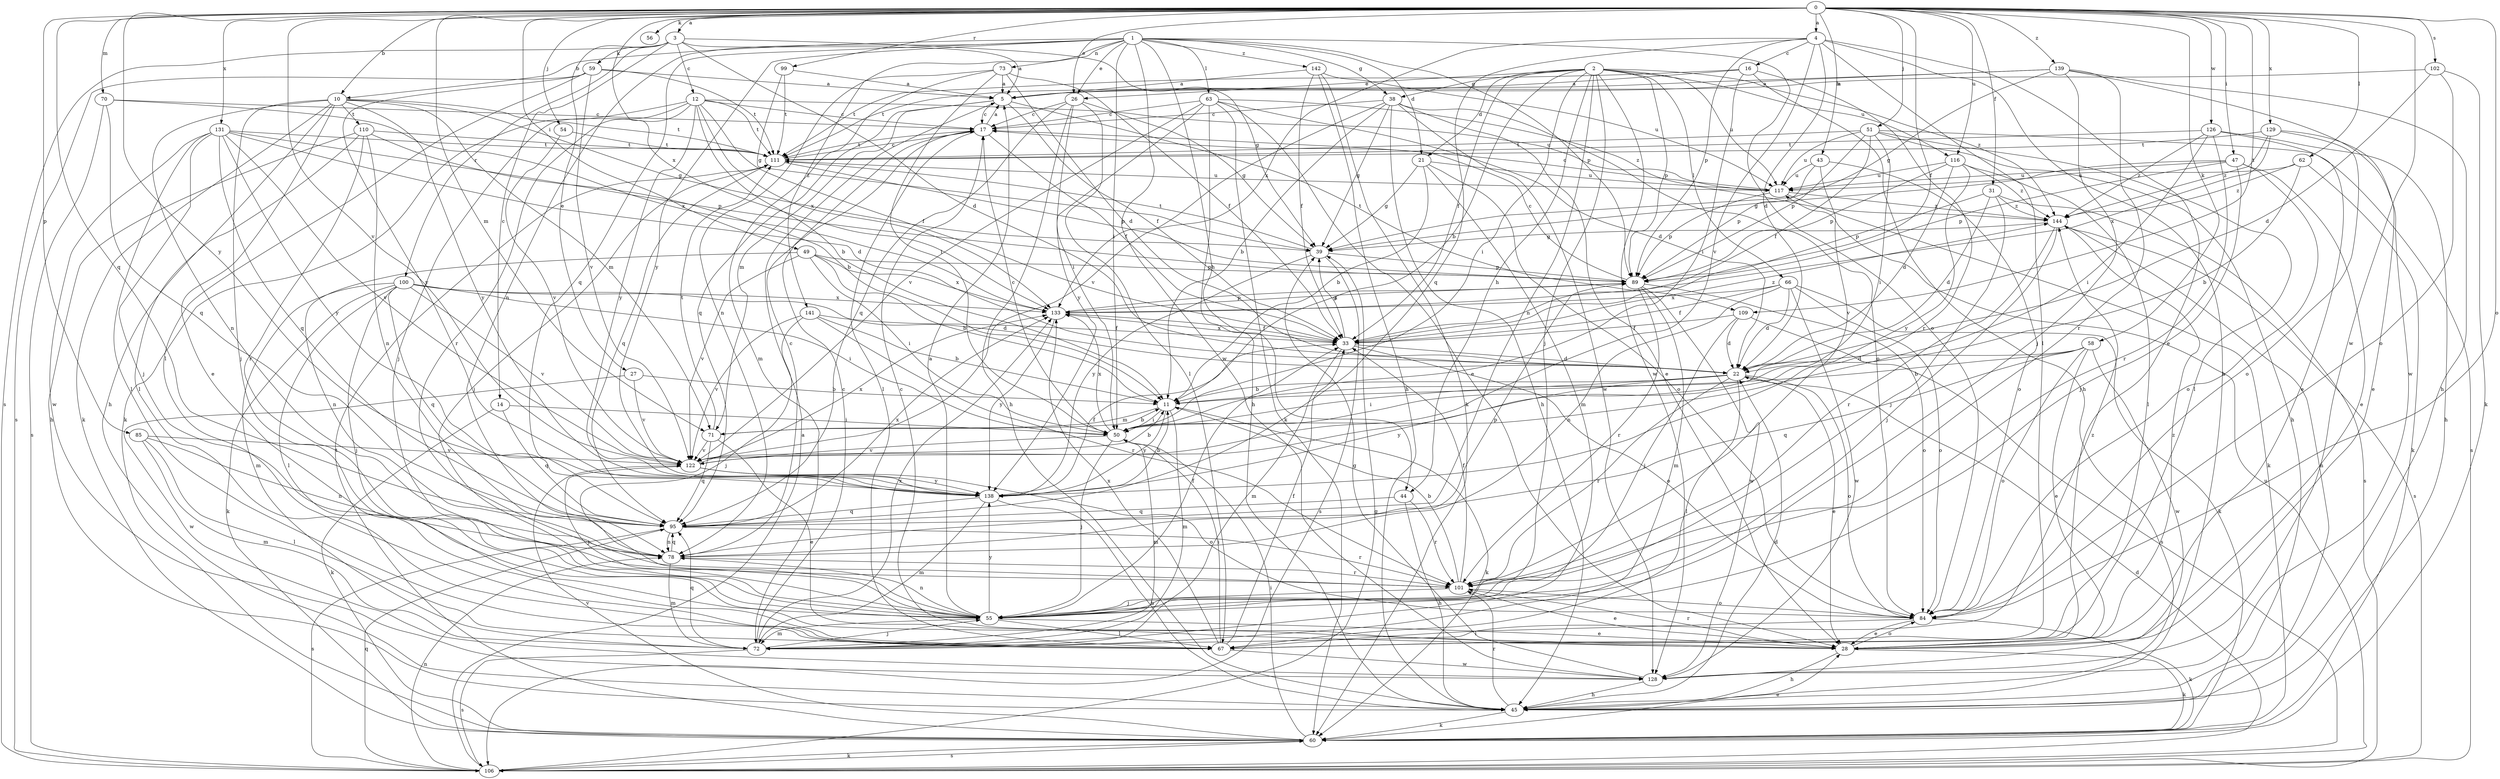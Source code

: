 strict digraph  {
0;
1;
2;
3;
4;
5;
10;
11;
12;
14;
16;
17;
21;
22;
26;
27;
28;
31;
33;
38;
39;
43;
44;
45;
47;
49;
50;
51;
54;
55;
56;
58;
59;
60;
62;
63;
66;
67;
70;
71;
72;
73;
78;
84;
85;
89;
95;
99;
100;
101;
102;
106;
109;
110;
111;
116;
117;
122;
126;
128;
129;
131;
133;
138;
139;
141;
142;
144;
0 -> 3  [label=a];
0 -> 4  [label=a];
0 -> 10  [label=b];
0 -> 26  [label=e];
0 -> 31  [label=f];
0 -> 33  [label=f];
0 -> 43  [label=h];
0 -> 47  [label=i];
0 -> 49  [label=i];
0 -> 51  [label=j];
0 -> 54  [label=j];
0 -> 56  [label=k];
0 -> 58  [label=k];
0 -> 62  [label=l];
0 -> 70  [label=m];
0 -> 71  [label=m];
0 -> 84  [label=o];
0 -> 85  [label=p];
0 -> 95  [label=q];
0 -> 99  [label=r];
0 -> 102  [label=s];
0 -> 109  [label=t];
0 -> 116  [label=u];
0 -> 122  [label=v];
0 -> 126  [label=w];
0 -> 128  [label=w];
0 -> 129  [label=x];
0 -> 131  [label=x];
0 -> 133  [label=x];
0 -> 138  [label=y];
0 -> 139  [label=z];
1 -> 10  [label=b];
1 -> 21  [label=d];
1 -> 26  [label=e];
1 -> 38  [label=g];
1 -> 44  [label=h];
1 -> 50  [label=i];
1 -> 63  [label=l];
1 -> 73  [label=n];
1 -> 78  [label=n];
1 -> 84  [label=o];
1 -> 89  [label=p];
1 -> 95  [label=q];
1 -> 128  [label=w];
1 -> 138  [label=y];
1 -> 141  [label=z];
1 -> 142  [label=z];
2 -> 11  [label=b];
2 -> 21  [label=d];
2 -> 26  [label=e];
2 -> 33  [label=f];
2 -> 38  [label=g];
2 -> 44  [label=h];
2 -> 50  [label=i];
2 -> 55  [label=j];
2 -> 66  [label=l];
2 -> 78  [label=n];
2 -> 89  [label=p];
2 -> 116  [label=u];
2 -> 117  [label=u];
2 -> 128  [label=w];
2 -> 144  [label=z];
3 -> 5  [label=a];
3 -> 12  [label=c];
3 -> 14  [label=c];
3 -> 22  [label=d];
3 -> 27  [label=e];
3 -> 39  [label=g];
3 -> 59  [label=k];
3 -> 100  [label=r];
3 -> 106  [label=s];
4 -> 16  [label=c];
4 -> 22  [label=d];
4 -> 28  [label=e];
4 -> 45  [label=h];
4 -> 67  [label=l];
4 -> 89  [label=p];
4 -> 95  [label=q];
4 -> 122  [label=v];
4 -> 133  [label=x];
5 -> 17  [label=c];
5 -> 33  [label=f];
5 -> 71  [label=m];
5 -> 95  [label=q];
5 -> 109  [label=t];
10 -> 28  [label=e];
10 -> 39  [label=g];
10 -> 45  [label=h];
10 -> 55  [label=j];
10 -> 60  [label=k];
10 -> 71  [label=m];
10 -> 78  [label=n];
10 -> 110  [label=t];
10 -> 111  [label=t];
10 -> 138  [label=y];
11 -> 50  [label=i];
11 -> 60  [label=k];
11 -> 71  [label=m];
11 -> 72  [label=m];
11 -> 138  [label=y];
12 -> 11  [label=b];
12 -> 17  [label=c];
12 -> 33  [label=f];
12 -> 55  [label=j];
12 -> 60  [label=k];
12 -> 101  [label=r];
12 -> 111  [label=t];
12 -> 117  [label=u];
12 -> 133  [label=x];
12 -> 138  [label=y];
14 -> 50  [label=i];
14 -> 60  [label=k];
14 -> 95  [label=q];
16 -> 5  [label=a];
16 -> 45  [label=h];
16 -> 50  [label=i];
16 -> 101  [label=r];
16 -> 111  [label=t];
17 -> 5  [label=a];
17 -> 33  [label=f];
17 -> 67  [label=l];
17 -> 111  [label=t];
21 -> 11  [label=b];
21 -> 39  [label=g];
21 -> 72  [label=m];
21 -> 84  [label=o];
21 -> 117  [label=u];
22 -> 11  [label=b];
22 -> 28  [label=e];
22 -> 50  [label=i];
22 -> 67  [label=l];
22 -> 84  [label=o];
22 -> 101  [label=r];
22 -> 138  [label=y];
26 -> 17  [label=c];
26 -> 39  [label=g];
26 -> 45  [label=h];
26 -> 50  [label=i];
26 -> 67  [label=l];
26 -> 95  [label=q];
27 -> 11  [label=b];
27 -> 122  [label=v];
27 -> 128  [label=w];
28 -> 17  [label=c];
28 -> 45  [label=h];
28 -> 60  [label=k];
28 -> 84  [label=o];
28 -> 101  [label=r];
28 -> 144  [label=z];
31 -> 22  [label=d];
31 -> 55  [label=j];
31 -> 89  [label=p];
31 -> 106  [label=s];
31 -> 144  [label=z];
33 -> 22  [label=d];
33 -> 39  [label=g];
33 -> 72  [label=m];
33 -> 84  [label=o];
33 -> 133  [label=x];
33 -> 144  [label=z];
38 -> 11  [label=b];
38 -> 17  [label=c];
38 -> 28  [label=e];
38 -> 39  [label=g];
38 -> 45  [label=h];
38 -> 84  [label=o];
38 -> 122  [label=v];
38 -> 128  [label=w];
39 -> 89  [label=p];
39 -> 106  [label=s];
39 -> 111  [label=t];
39 -> 138  [label=y];
43 -> 84  [label=o];
43 -> 89  [label=p];
43 -> 117  [label=u];
43 -> 122  [label=v];
44 -> 45  [label=h];
44 -> 95  [label=q];
44 -> 101  [label=r];
45 -> 22  [label=d];
45 -> 60  [label=k];
45 -> 101  [label=r];
47 -> 28  [label=e];
47 -> 39  [label=g];
47 -> 55  [label=j];
47 -> 84  [label=o];
47 -> 89  [label=p];
47 -> 117  [label=u];
49 -> 11  [label=b];
49 -> 50  [label=i];
49 -> 78  [label=n];
49 -> 89  [label=p];
49 -> 122  [label=v];
49 -> 133  [label=x];
50 -> 17  [label=c];
50 -> 55  [label=j];
50 -> 72  [label=m];
50 -> 122  [label=v];
50 -> 133  [label=x];
51 -> 33  [label=f];
51 -> 45  [label=h];
51 -> 50  [label=i];
51 -> 67  [label=l];
51 -> 89  [label=p];
51 -> 106  [label=s];
51 -> 111  [label=t];
51 -> 117  [label=u];
54 -> 111  [label=t];
54 -> 122  [label=v];
55 -> 5  [label=a];
55 -> 28  [label=e];
55 -> 33  [label=f];
55 -> 67  [label=l];
55 -> 72  [label=m];
55 -> 78  [label=n];
55 -> 138  [label=y];
58 -> 11  [label=b];
58 -> 22  [label=d];
58 -> 28  [label=e];
58 -> 84  [label=o];
58 -> 95  [label=q];
58 -> 128  [label=w];
59 -> 5  [label=a];
59 -> 67  [label=l];
59 -> 106  [label=s];
59 -> 111  [label=t];
59 -> 122  [label=v];
59 -> 138  [label=y];
60 -> 28  [label=e];
60 -> 50  [label=i];
60 -> 106  [label=s];
60 -> 111  [label=t];
60 -> 122  [label=v];
62 -> 11  [label=b];
62 -> 60  [label=k];
62 -> 117  [label=u];
62 -> 144  [label=z];
63 -> 17  [label=c];
63 -> 22  [label=d];
63 -> 28  [label=e];
63 -> 45  [label=h];
63 -> 60  [label=k];
63 -> 122  [label=v];
63 -> 138  [label=y];
63 -> 144  [label=z];
66 -> 22  [label=d];
66 -> 33  [label=f];
66 -> 60  [label=k];
66 -> 78  [label=n];
66 -> 84  [label=o];
66 -> 128  [label=w];
66 -> 133  [label=x];
67 -> 33  [label=f];
67 -> 50  [label=i];
67 -> 128  [label=w];
67 -> 133  [label=x];
70 -> 17  [label=c];
70 -> 95  [label=q];
70 -> 106  [label=s];
70 -> 133  [label=x];
71 -> 11  [label=b];
71 -> 28  [label=e];
71 -> 95  [label=q];
71 -> 111  [label=t];
71 -> 122  [label=v];
72 -> 17  [label=c];
72 -> 55  [label=j];
72 -> 95  [label=q];
72 -> 106  [label=s];
72 -> 133  [label=x];
72 -> 144  [label=z];
73 -> 5  [label=a];
73 -> 22  [label=d];
73 -> 33  [label=f];
73 -> 50  [label=i];
73 -> 72  [label=m];
73 -> 78  [label=n];
78 -> 17  [label=c];
78 -> 72  [label=m];
78 -> 89  [label=p];
78 -> 95  [label=q];
78 -> 101  [label=r];
84 -> 28  [label=e];
84 -> 60  [label=k];
84 -> 67  [label=l];
85 -> 67  [label=l];
85 -> 72  [label=m];
85 -> 78  [label=n];
85 -> 122  [label=v];
89 -> 17  [label=c];
89 -> 72  [label=m];
89 -> 84  [label=o];
89 -> 101  [label=r];
89 -> 128  [label=w];
89 -> 133  [label=x];
95 -> 78  [label=n];
95 -> 101  [label=r];
95 -> 106  [label=s];
95 -> 133  [label=x];
99 -> 5  [label=a];
99 -> 39  [label=g];
99 -> 111  [label=t];
100 -> 22  [label=d];
100 -> 50  [label=i];
100 -> 55  [label=j];
100 -> 60  [label=k];
100 -> 67  [label=l];
100 -> 72  [label=m];
100 -> 95  [label=q];
100 -> 122  [label=v];
100 -> 133  [label=x];
101 -> 11  [label=b];
101 -> 28  [label=e];
101 -> 33  [label=f];
101 -> 55  [label=j];
101 -> 84  [label=o];
102 -> 5  [label=a];
102 -> 22  [label=d];
102 -> 60  [label=k];
102 -> 84  [label=o];
106 -> 5  [label=a];
106 -> 22  [label=d];
106 -> 39  [label=g];
106 -> 60  [label=k];
106 -> 78  [label=n];
106 -> 95  [label=q];
106 -> 117  [label=u];
109 -> 22  [label=d];
109 -> 33  [label=f];
109 -> 55  [label=j];
109 -> 106  [label=s];
110 -> 11  [label=b];
110 -> 45  [label=h];
110 -> 67  [label=l];
110 -> 78  [label=n];
110 -> 101  [label=r];
110 -> 111  [label=t];
111 -> 17  [label=c];
111 -> 55  [label=j];
111 -> 89  [label=p];
111 -> 95  [label=q];
111 -> 117  [label=u];
116 -> 22  [label=d];
116 -> 67  [label=l];
116 -> 89  [label=p];
116 -> 117  [label=u];
116 -> 138  [label=y];
116 -> 144  [label=z];
117 -> 17  [label=c];
117 -> 60  [label=k];
117 -> 89  [label=p];
117 -> 144  [label=z];
122 -> 11  [label=b];
122 -> 55  [label=j];
122 -> 84  [label=o];
122 -> 133  [label=x];
122 -> 138  [label=y];
126 -> 28  [label=e];
126 -> 45  [label=h];
126 -> 50  [label=i];
126 -> 101  [label=r];
126 -> 111  [label=t];
126 -> 144  [label=z];
128 -> 39  [label=g];
128 -> 45  [label=h];
129 -> 28  [label=e];
129 -> 84  [label=o];
129 -> 111  [label=t];
129 -> 133  [label=x];
129 -> 144  [label=z];
131 -> 22  [label=d];
131 -> 55  [label=j];
131 -> 67  [label=l];
131 -> 89  [label=p];
131 -> 95  [label=q];
131 -> 111  [label=t];
131 -> 122  [label=v];
131 -> 128  [label=w];
131 -> 138  [label=y];
133 -> 33  [label=f];
133 -> 89  [label=p];
133 -> 138  [label=y];
138 -> 11  [label=b];
138 -> 33  [label=f];
138 -> 45  [label=h];
138 -> 72  [label=m];
138 -> 95  [label=q];
139 -> 5  [label=a];
139 -> 39  [label=g];
139 -> 45  [label=h];
139 -> 55  [label=j];
139 -> 101  [label=r];
139 -> 111  [label=t];
139 -> 128  [label=w];
141 -> 11  [label=b];
141 -> 33  [label=f];
141 -> 55  [label=j];
141 -> 101  [label=r];
141 -> 122  [label=v];
142 -> 5  [label=a];
142 -> 33  [label=f];
142 -> 45  [label=h];
142 -> 60  [label=k];
142 -> 117  [label=u];
144 -> 39  [label=g];
144 -> 45  [label=h];
144 -> 55  [label=j];
144 -> 101  [label=r];
144 -> 106  [label=s];
}
